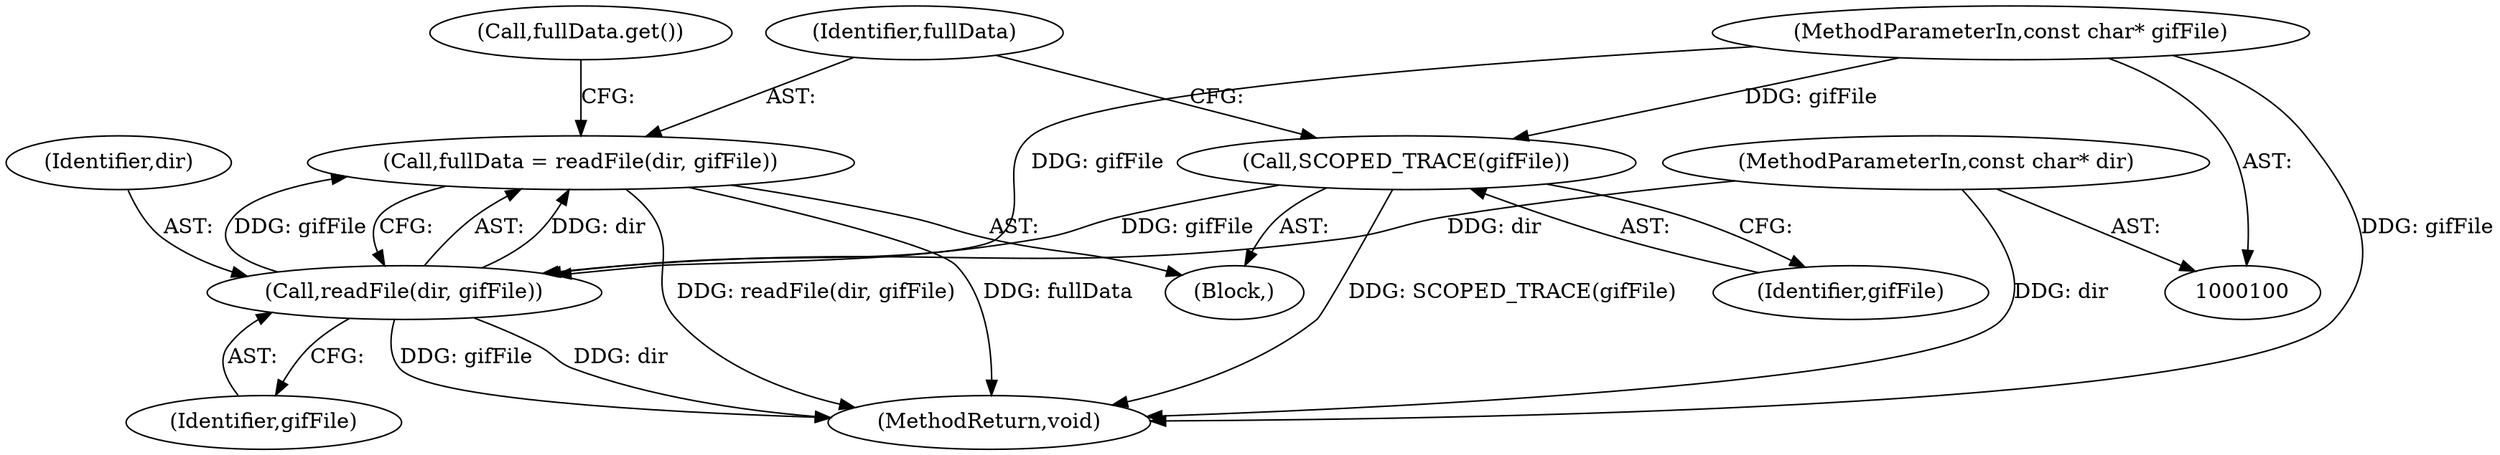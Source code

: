 digraph "0_Chrome_4f9c9adef4036aff60b734b4a0045c43c320fe1d_1@API" {
"1000107" [label="(Call,fullData = readFile(dir, gifFile))"];
"1000109" [label="(Call,readFile(dir, gifFile))"];
"1000101" [label="(MethodParameterIn,const char* dir)"];
"1000104" [label="(Call,SCOPED_TRACE(gifFile))"];
"1000102" [label="(MethodParameterIn,const char* gifFile)"];
"1000102" [label="(MethodParameterIn,const char* gifFile)"];
"1000113" [label="(Call,fullData.get())"];
"1000109" [label="(Call,readFile(dir, gifFile))"];
"1000107" [label="(Call,fullData = readFile(dir, gifFile))"];
"1000103" [label="(Block,)"];
"1000111" [label="(Identifier,gifFile)"];
"1000110" [label="(Identifier,dir)"];
"1000101" [label="(MethodParameterIn,const char* dir)"];
"1000105" [label="(Identifier,gifFile)"];
"1000104" [label="(Call,SCOPED_TRACE(gifFile))"];
"1000214" [label="(MethodReturn,void)"];
"1000108" [label="(Identifier,fullData)"];
"1000107" -> "1000103"  [label="AST: "];
"1000107" -> "1000109"  [label="CFG: "];
"1000108" -> "1000107"  [label="AST: "];
"1000109" -> "1000107"  [label="AST: "];
"1000113" -> "1000107"  [label="CFG: "];
"1000107" -> "1000214"  [label="DDG: readFile(dir, gifFile)"];
"1000107" -> "1000214"  [label="DDG: fullData"];
"1000109" -> "1000107"  [label="DDG: dir"];
"1000109" -> "1000107"  [label="DDG: gifFile"];
"1000109" -> "1000111"  [label="CFG: "];
"1000110" -> "1000109"  [label="AST: "];
"1000111" -> "1000109"  [label="AST: "];
"1000109" -> "1000214"  [label="DDG: dir"];
"1000109" -> "1000214"  [label="DDG: gifFile"];
"1000101" -> "1000109"  [label="DDG: dir"];
"1000104" -> "1000109"  [label="DDG: gifFile"];
"1000102" -> "1000109"  [label="DDG: gifFile"];
"1000101" -> "1000100"  [label="AST: "];
"1000101" -> "1000214"  [label="DDG: dir"];
"1000104" -> "1000103"  [label="AST: "];
"1000104" -> "1000105"  [label="CFG: "];
"1000105" -> "1000104"  [label="AST: "];
"1000108" -> "1000104"  [label="CFG: "];
"1000104" -> "1000214"  [label="DDG: SCOPED_TRACE(gifFile)"];
"1000102" -> "1000104"  [label="DDG: gifFile"];
"1000102" -> "1000100"  [label="AST: "];
"1000102" -> "1000214"  [label="DDG: gifFile"];
}
